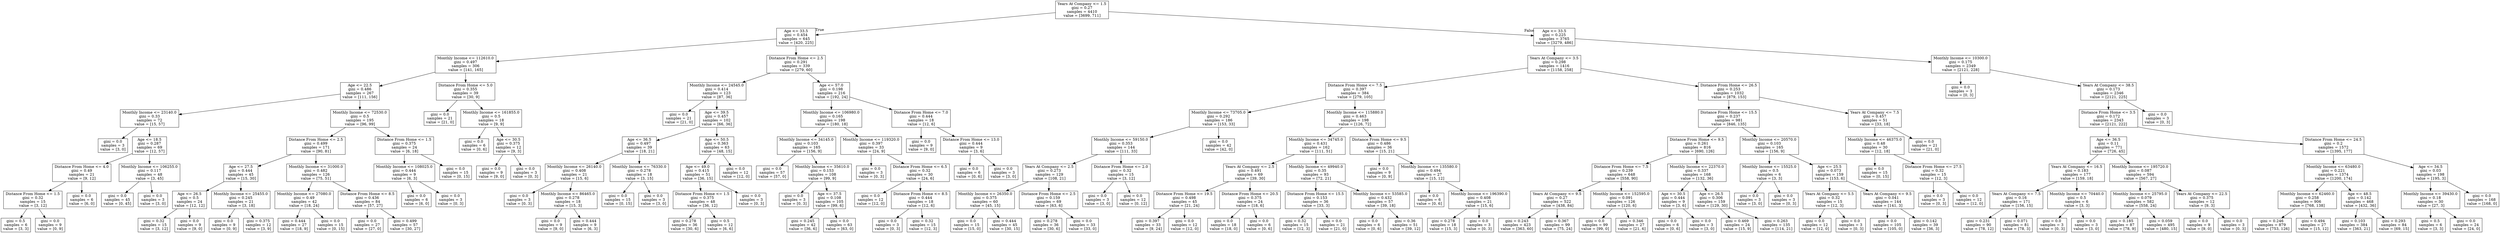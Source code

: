 digraph Tree {
node [shape=box] ;
0 [label="Years At Company <= 1.5\ngini = 0.27\nsamples = 4410\nvalue = [3699, 711]"] ;
1 [label="Age <= 33.5\ngini = 0.454\nsamples = 645\nvalue = [420, 225]"] ;
0 -> 1 [labeldistance=2.5, labelangle=45, headlabel="True"] ;
2 [label="Monthly Income <= 112610.0\ngini = 0.497\nsamples = 306\nvalue = [141, 165]"] ;
1 -> 2 ;
3 [label="Age <= 22.5\ngini = 0.486\nsamples = 267\nvalue = [111, 156]"] ;
2 -> 3 ;
4 [label="Monthly Income <= 23140.0\ngini = 0.33\nsamples = 72\nvalue = [15, 57]"] ;
3 -> 4 ;
5 [label="gini = 0.0\nsamples = 3\nvalue = [3, 0]"] ;
4 -> 5 ;
6 [label="Age <= 18.5\ngini = 0.287\nsamples = 69\nvalue = [12, 57]"] ;
4 -> 6 ;
7 [label="Distance From Home <= 4.0\ngini = 0.49\nsamples = 21\nvalue = [9, 12]"] ;
6 -> 7 ;
8 [label="Distance From Home <= 1.5\ngini = 0.32\nsamples = 15\nvalue = [3, 12]"] ;
7 -> 8 ;
9 [label="gini = 0.5\nsamples = 6\nvalue = [3, 3]"] ;
8 -> 9 ;
10 [label="gini = 0.0\nsamples = 9\nvalue = [0, 9]"] ;
8 -> 10 ;
11 [label="gini = 0.0\nsamples = 6\nvalue = [6, 0]"] ;
7 -> 11 ;
12 [label="Monthly Income <= 106255.0\ngini = 0.117\nsamples = 48\nvalue = [3, 45]"] ;
6 -> 12 ;
13 [label="gini = 0.0\nsamples = 45\nvalue = [0, 45]"] ;
12 -> 13 ;
14 [label="gini = 0.0\nsamples = 3\nvalue = [3, 0]"] ;
12 -> 14 ;
15 [label="Monthly Income <= 72530.0\ngini = 0.5\nsamples = 195\nvalue = [96, 99]"] ;
3 -> 15 ;
16 [label="Distance From Home <= 2.5\ngini = 0.499\nsamples = 171\nvalue = [90, 81]"] ;
15 -> 16 ;
17 [label="Age <= 27.5\ngini = 0.444\nsamples = 45\nvalue = [15, 30]"] ;
16 -> 17 ;
18 [label="Age <= 26.5\ngini = 0.5\nsamples = 24\nvalue = [12, 12]"] ;
17 -> 18 ;
19 [label="gini = 0.32\nsamples = 15\nvalue = [3, 12]"] ;
18 -> 19 ;
20 [label="gini = 0.0\nsamples = 9\nvalue = [9, 0]"] ;
18 -> 20 ;
21 [label="Monthly Income <= 25455.0\ngini = 0.245\nsamples = 21\nvalue = [3, 18]"] ;
17 -> 21 ;
22 [label="gini = 0.0\nsamples = 9\nvalue = [0, 9]"] ;
21 -> 22 ;
23 [label="gini = 0.375\nsamples = 12\nvalue = [3, 9]"] ;
21 -> 23 ;
24 [label="Monthly Income <= 31000.0\ngini = 0.482\nsamples = 126\nvalue = [75, 51]"] ;
16 -> 24 ;
25 [label="Monthly Income <= 27080.0\ngini = 0.49\nsamples = 42\nvalue = [18, 24]"] ;
24 -> 25 ;
26 [label="gini = 0.444\nsamples = 27\nvalue = [18, 9]"] ;
25 -> 26 ;
27 [label="gini = 0.0\nsamples = 15\nvalue = [0, 15]"] ;
25 -> 27 ;
28 [label="Distance From Home <= 8.5\ngini = 0.436\nsamples = 84\nvalue = [57, 27]"] ;
24 -> 28 ;
29 [label="gini = 0.0\nsamples = 27\nvalue = [27, 0]"] ;
28 -> 29 ;
30 [label="gini = 0.499\nsamples = 57\nvalue = [30, 27]"] ;
28 -> 30 ;
31 [label="Distance From Home <= 1.5\ngini = 0.375\nsamples = 24\nvalue = [6, 18]"] ;
15 -> 31 ;
32 [label="Monthly Income <= 108025.0\ngini = 0.444\nsamples = 9\nvalue = [6, 3]"] ;
31 -> 32 ;
33 [label="gini = 0.0\nsamples = 6\nvalue = [6, 0]"] ;
32 -> 33 ;
34 [label="gini = 0.0\nsamples = 3\nvalue = [0, 3]"] ;
32 -> 34 ;
35 [label="gini = 0.0\nsamples = 15\nvalue = [0, 15]"] ;
31 -> 35 ;
36 [label="Distance From Home <= 5.0\ngini = 0.355\nsamples = 39\nvalue = [30, 9]"] ;
2 -> 36 ;
37 [label="gini = 0.0\nsamples = 21\nvalue = [21, 0]"] ;
36 -> 37 ;
38 [label="Monthly Income <= 161855.0\ngini = 0.5\nsamples = 18\nvalue = [9, 9]"] ;
36 -> 38 ;
39 [label="gini = 0.0\nsamples = 6\nvalue = [0, 6]"] ;
38 -> 39 ;
40 [label="Age <= 30.5\ngini = 0.375\nsamples = 12\nvalue = [9, 3]"] ;
38 -> 40 ;
41 [label="gini = 0.0\nsamples = 9\nvalue = [9, 0]"] ;
40 -> 41 ;
42 [label="gini = 0.0\nsamples = 3\nvalue = [0, 3]"] ;
40 -> 42 ;
43 [label="Distance From Home <= 2.5\ngini = 0.291\nsamples = 339\nvalue = [279, 60]"] ;
1 -> 43 ;
44 [label="Monthly Income <= 24545.0\ngini = 0.414\nsamples = 123\nvalue = [87, 36]"] ;
43 -> 44 ;
45 [label="gini = 0.0\nsamples = 21\nvalue = [21, 0]"] ;
44 -> 45 ;
46 [label="Age <= 39.5\ngini = 0.457\nsamples = 102\nvalue = [66, 36]"] ;
44 -> 46 ;
47 [label="Age <= 36.5\ngini = 0.497\nsamples = 39\nvalue = [18, 21]"] ;
46 -> 47 ;
48 [label="Monthly Income <= 26140.0\ngini = 0.408\nsamples = 21\nvalue = [15, 6]"] ;
47 -> 48 ;
49 [label="gini = 0.0\nsamples = 3\nvalue = [0, 3]"] ;
48 -> 49 ;
50 [label="Monthly Income <= 86465.0\ngini = 0.278\nsamples = 18\nvalue = [15, 3]"] ;
48 -> 50 ;
51 [label="gini = 0.0\nsamples = 9\nvalue = [9, 0]"] ;
50 -> 51 ;
52 [label="gini = 0.444\nsamples = 9\nvalue = [6, 3]"] ;
50 -> 52 ;
53 [label="Monthly Income <= 76330.0\ngini = 0.278\nsamples = 18\nvalue = [3, 15]"] ;
47 -> 53 ;
54 [label="gini = 0.0\nsamples = 15\nvalue = [0, 15]"] ;
53 -> 54 ;
55 [label="gini = 0.0\nsamples = 3\nvalue = [3, 0]"] ;
53 -> 55 ;
56 [label="Age <= 50.5\ngini = 0.363\nsamples = 63\nvalue = [48, 15]"] ;
46 -> 56 ;
57 [label="Age <= 49.0\ngini = 0.415\nsamples = 51\nvalue = [36, 15]"] ;
56 -> 57 ;
58 [label="Distance From Home <= 1.5\ngini = 0.375\nsamples = 48\nvalue = [36, 12]"] ;
57 -> 58 ;
59 [label="gini = 0.278\nsamples = 36\nvalue = [30, 6]"] ;
58 -> 59 ;
60 [label="gini = 0.5\nsamples = 12\nvalue = [6, 6]"] ;
58 -> 60 ;
61 [label="gini = 0.0\nsamples = 3\nvalue = [0, 3]"] ;
57 -> 61 ;
62 [label="gini = 0.0\nsamples = 12\nvalue = [12, 0]"] ;
56 -> 62 ;
63 [label="Age <= 57.0\ngini = 0.198\nsamples = 216\nvalue = [192, 24]"] ;
43 -> 63 ;
64 [label="Monthly Income <= 106980.0\ngini = 0.165\nsamples = 198\nvalue = [180, 18]"] ;
63 -> 64 ;
65 [label="Monthly Income <= 34145.0\ngini = 0.103\nsamples = 165\nvalue = [156, 9]"] ;
64 -> 65 ;
66 [label="gini = 0.0\nsamples = 57\nvalue = [57, 0]"] ;
65 -> 66 ;
67 [label="Monthly Income <= 35610.0\ngini = 0.153\nsamples = 108\nvalue = [99, 9]"] ;
65 -> 67 ;
68 [label="gini = 0.0\nsamples = 3\nvalue = [0, 3]"] ;
67 -> 68 ;
69 [label="Age <= 37.5\ngini = 0.108\nsamples = 105\nvalue = [99, 6]"] ;
67 -> 69 ;
70 [label="gini = 0.245\nsamples = 42\nvalue = [36, 6]"] ;
69 -> 70 ;
71 [label="gini = 0.0\nsamples = 63\nvalue = [63, 0]"] ;
69 -> 71 ;
72 [label="Monthly Income <= 119320.0\ngini = 0.397\nsamples = 33\nvalue = [24, 9]"] ;
64 -> 72 ;
73 [label="gini = 0.0\nsamples = 3\nvalue = [0, 3]"] ;
72 -> 73 ;
74 [label="Distance From Home <= 6.5\ngini = 0.32\nsamples = 30\nvalue = [24, 6]"] ;
72 -> 74 ;
75 [label="gini = 0.0\nsamples = 12\nvalue = [12, 0]"] ;
74 -> 75 ;
76 [label="Distance From Home <= 8.5\ngini = 0.444\nsamples = 18\nvalue = [12, 6]"] ;
74 -> 76 ;
77 [label="gini = 0.0\nsamples = 3\nvalue = [0, 3]"] ;
76 -> 77 ;
78 [label="gini = 0.32\nsamples = 15\nvalue = [12, 3]"] ;
76 -> 78 ;
79 [label="Distance From Home <= 7.0\ngini = 0.444\nsamples = 18\nvalue = [12, 6]"] ;
63 -> 79 ;
80 [label="gini = 0.0\nsamples = 9\nvalue = [9, 0]"] ;
79 -> 80 ;
81 [label="Distance From Home <= 13.0\ngini = 0.444\nsamples = 9\nvalue = [3, 6]"] ;
79 -> 81 ;
82 [label="gini = 0.0\nsamples = 6\nvalue = [0, 6]"] ;
81 -> 82 ;
83 [label="gini = 0.0\nsamples = 3\nvalue = [3, 0]"] ;
81 -> 83 ;
84 [label="Age <= 33.5\ngini = 0.225\nsamples = 3765\nvalue = [3279, 486]"] ;
0 -> 84 [labeldistance=2.5, labelangle=-45, headlabel="False"] ;
85 [label="Years At Company <= 3.5\ngini = 0.298\nsamples = 1416\nvalue = [1158, 258]"] ;
84 -> 85 ;
86 [label="Distance From Home <= 7.5\ngini = 0.397\nsamples = 384\nvalue = [279, 105]"] ;
85 -> 86 ;
87 [label="Monthly Income <= 73705.0\ngini = 0.292\nsamples = 186\nvalue = [153, 33]"] ;
86 -> 87 ;
88 [label="Monthly Income <= 59150.0\ngini = 0.353\nsamples = 144\nvalue = [111, 33]"] ;
87 -> 88 ;
89 [label="Years At Company <= 2.5\ngini = 0.273\nsamples = 129\nvalue = [108, 21]"] ;
88 -> 89 ;
90 [label="Monthly Income <= 26350.0\ngini = 0.375\nsamples = 60\nvalue = [45, 15]"] ;
89 -> 90 ;
91 [label="gini = 0.0\nsamples = 15\nvalue = [15, 0]"] ;
90 -> 91 ;
92 [label="gini = 0.444\nsamples = 45\nvalue = [30, 15]"] ;
90 -> 92 ;
93 [label="Distance From Home <= 2.5\ngini = 0.159\nsamples = 69\nvalue = [63, 6]"] ;
89 -> 93 ;
94 [label="gini = 0.278\nsamples = 36\nvalue = [30, 6]"] ;
93 -> 94 ;
95 [label="gini = 0.0\nsamples = 33\nvalue = [33, 0]"] ;
93 -> 95 ;
96 [label="Distance From Home <= 2.0\ngini = 0.32\nsamples = 15\nvalue = [3, 12]"] ;
88 -> 96 ;
97 [label="gini = 0.0\nsamples = 3\nvalue = [3, 0]"] ;
96 -> 97 ;
98 [label="gini = 0.0\nsamples = 12\nvalue = [0, 12]"] ;
96 -> 98 ;
99 [label="gini = 0.0\nsamples = 42\nvalue = [42, 0]"] ;
87 -> 99 ;
100 [label="Monthly Income <= 115880.0\ngini = 0.463\nsamples = 198\nvalue = [126, 72]"] ;
86 -> 100 ;
101 [label="Monthly Income <= 34745.0\ngini = 0.431\nsamples = 162\nvalue = [111, 51]"] ;
100 -> 101 ;
102 [label="Years At Company <= 2.5\ngini = 0.491\nsamples = 69\nvalue = [39, 30]"] ;
101 -> 102 ;
103 [label="Distance From Home <= 19.5\ngini = 0.498\nsamples = 45\nvalue = [21, 24]"] ;
102 -> 103 ;
104 [label="gini = 0.397\nsamples = 33\nvalue = [9, 24]"] ;
103 -> 104 ;
105 [label="gini = 0.0\nsamples = 12\nvalue = [12, 0]"] ;
103 -> 105 ;
106 [label="Distance From Home <= 20.5\ngini = 0.375\nsamples = 24\nvalue = [18, 6]"] ;
102 -> 106 ;
107 [label="gini = 0.0\nsamples = 18\nvalue = [18, 0]"] ;
106 -> 107 ;
108 [label="gini = 0.0\nsamples = 6\nvalue = [0, 6]"] ;
106 -> 108 ;
109 [label="Monthly Income <= 49940.0\ngini = 0.35\nsamples = 93\nvalue = [72, 21]"] ;
101 -> 109 ;
110 [label="Distance From Home <= 15.5\ngini = 0.153\nsamples = 36\nvalue = [33, 3]"] ;
109 -> 110 ;
111 [label="gini = 0.32\nsamples = 15\nvalue = [12, 3]"] ;
110 -> 111 ;
112 [label="gini = 0.0\nsamples = 21\nvalue = [21, 0]"] ;
110 -> 112 ;
113 [label="Monthly Income <= 53585.0\ngini = 0.432\nsamples = 57\nvalue = [39, 18]"] ;
109 -> 113 ;
114 [label="gini = 0.0\nsamples = 6\nvalue = [0, 6]"] ;
113 -> 114 ;
115 [label="gini = 0.36\nsamples = 51\nvalue = [39, 12]"] ;
113 -> 115 ;
116 [label="Distance From Home <= 9.5\ngini = 0.486\nsamples = 36\nvalue = [15, 21]"] ;
100 -> 116 ;
117 [label="gini = 0.0\nsamples = 9\nvalue = [0, 9]"] ;
116 -> 117 ;
118 [label="Monthly Income <= 135580.0\ngini = 0.494\nsamples = 27\nvalue = [15, 12]"] ;
116 -> 118 ;
119 [label="gini = 0.0\nsamples = 6\nvalue = [0, 6]"] ;
118 -> 119 ;
120 [label="Monthly Income <= 196390.0\ngini = 0.408\nsamples = 21\nvalue = [15, 6]"] ;
118 -> 120 ;
121 [label="gini = 0.278\nsamples = 18\nvalue = [15, 3]"] ;
120 -> 121 ;
122 [label="gini = 0.0\nsamples = 3\nvalue = [0, 3]"] ;
120 -> 122 ;
123 [label="Distance From Home <= 26.5\ngini = 0.253\nsamples = 1032\nvalue = [879, 153]"] ;
85 -> 123 ;
124 [label="Distance From Home <= 15.5\ngini = 0.237\nsamples = 981\nvalue = [846, 135]"] ;
123 -> 124 ;
125 [label="Distance From Home <= 9.5\ngini = 0.261\nsamples = 816\nvalue = [690, 126]"] ;
124 -> 125 ;
126 [label="Distance From Home <= 7.5\ngini = 0.239\nsamples = 648\nvalue = [558, 90]"] ;
125 -> 126 ;
127 [label="Years At Company <= 9.5\ngini = 0.27\nsamples = 522\nvalue = [438, 84]"] ;
126 -> 127 ;
128 [label="gini = 0.243\nsamples = 423\nvalue = [363, 60]"] ;
127 -> 128 ;
129 [label="gini = 0.367\nsamples = 99\nvalue = [75, 24]"] ;
127 -> 129 ;
130 [label="Monthly Income <= 152595.0\ngini = 0.091\nsamples = 126\nvalue = [120, 6]"] ;
126 -> 130 ;
131 [label="gini = 0.0\nsamples = 99\nvalue = [99, 0]"] ;
130 -> 131 ;
132 [label="gini = 0.346\nsamples = 27\nvalue = [21, 6]"] ;
130 -> 132 ;
133 [label="Monthly Income <= 22370.0\ngini = 0.337\nsamples = 168\nvalue = [132, 36]"] ;
125 -> 133 ;
134 [label="Age <= 30.5\ngini = 0.444\nsamples = 9\nvalue = [3, 6]"] ;
133 -> 134 ;
135 [label="gini = 0.0\nsamples = 6\nvalue = [0, 6]"] ;
134 -> 135 ;
136 [label="gini = 0.0\nsamples = 3\nvalue = [3, 0]"] ;
134 -> 136 ;
137 [label="Age <= 26.5\ngini = 0.306\nsamples = 159\nvalue = [129, 30]"] ;
133 -> 137 ;
138 [label="gini = 0.469\nsamples = 24\nvalue = [15, 9]"] ;
137 -> 138 ;
139 [label="gini = 0.263\nsamples = 135\nvalue = [114, 21]"] ;
137 -> 139 ;
140 [label="Monthly Income <= 20570.0\ngini = 0.103\nsamples = 165\nvalue = [156, 9]"] ;
124 -> 140 ;
141 [label="Monthly Income <= 15525.0\ngini = 0.5\nsamples = 6\nvalue = [3, 3]"] ;
140 -> 141 ;
142 [label="gini = 0.0\nsamples = 3\nvalue = [3, 0]"] ;
141 -> 142 ;
143 [label="gini = 0.0\nsamples = 3\nvalue = [0, 3]"] ;
141 -> 143 ;
144 [label="Age <= 25.5\ngini = 0.073\nsamples = 159\nvalue = [153, 6]"] ;
140 -> 144 ;
145 [label="Years At Company <= 5.5\ngini = 0.32\nsamples = 15\nvalue = [12, 3]"] ;
144 -> 145 ;
146 [label="gini = 0.0\nsamples = 12\nvalue = [12, 0]"] ;
145 -> 146 ;
147 [label="gini = 0.0\nsamples = 3\nvalue = [0, 3]"] ;
145 -> 147 ;
148 [label="Years At Company <= 9.5\ngini = 0.041\nsamples = 144\nvalue = [141, 3]"] ;
144 -> 148 ;
149 [label="gini = 0.0\nsamples = 105\nvalue = [105, 0]"] ;
148 -> 149 ;
150 [label="gini = 0.142\nsamples = 39\nvalue = [36, 3]"] ;
148 -> 150 ;
151 [label="Years At Company <= 7.5\ngini = 0.457\nsamples = 51\nvalue = [33, 18]"] ;
123 -> 151 ;
152 [label="Monthly Income <= 46375.0\ngini = 0.48\nsamples = 30\nvalue = [12, 18]"] ;
151 -> 152 ;
153 [label="gini = 0.0\nsamples = 15\nvalue = [0, 15]"] ;
152 -> 153 ;
154 [label="Distance From Home <= 27.5\ngini = 0.32\nsamples = 15\nvalue = [12, 3]"] ;
152 -> 154 ;
155 [label="gini = 0.0\nsamples = 3\nvalue = [0, 3]"] ;
154 -> 155 ;
156 [label="gini = 0.0\nsamples = 12\nvalue = [12, 0]"] ;
154 -> 156 ;
157 [label="gini = 0.0\nsamples = 21\nvalue = [21, 0]"] ;
151 -> 157 ;
158 [label="Monthly Income <= 10300.0\ngini = 0.175\nsamples = 2349\nvalue = [2121, 228]"] ;
84 -> 158 ;
159 [label="gini = 0.0\nsamples = 3\nvalue = [0, 3]"] ;
158 -> 159 ;
160 [label="Years At Company <= 38.5\ngini = 0.173\nsamples = 2346\nvalue = [2121, 225]"] ;
158 -> 160 ;
161 [label="Distance From Home <= 3.5\ngini = 0.172\nsamples = 2343\nvalue = [2121, 222]"] ;
160 -> 161 ;
162 [label="Age <= 36.5\ngini = 0.11\nsamples = 771\nvalue = [726, 45]"] ;
161 -> 162 ;
163 [label="Years At Company <= 16.5\ngini = 0.183\nsamples = 177\nvalue = [159, 18]"] ;
162 -> 163 ;
164 [label="Years At Company <= 7.5\ngini = 0.16\nsamples = 171\nvalue = [156, 15]"] ;
163 -> 164 ;
165 [label="gini = 0.231\nsamples = 90\nvalue = [78, 12]"] ;
164 -> 165 ;
166 [label="gini = 0.071\nsamples = 81\nvalue = [78, 3]"] ;
164 -> 166 ;
167 [label="Monthly Income <= 70440.0\ngini = 0.5\nsamples = 6\nvalue = [3, 3]"] ;
163 -> 167 ;
168 [label="gini = 0.0\nsamples = 3\nvalue = [0, 3]"] ;
167 -> 168 ;
169 [label="gini = 0.0\nsamples = 3\nvalue = [3, 0]"] ;
167 -> 169 ;
170 [label="Monthly Income <= 195720.0\ngini = 0.087\nsamples = 594\nvalue = [567, 27]"] ;
162 -> 170 ;
171 [label="Monthly Income <= 25795.0\ngini = 0.079\nsamples = 582\nvalue = [558, 24]"] ;
170 -> 171 ;
172 [label="gini = 0.185\nsamples = 87\nvalue = [78, 9]"] ;
171 -> 172 ;
173 [label="gini = 0.059\nsamples = 495\nvalue = [480, 15]"] ;
171 -> 173 ;
174 [label="Years At Company <= 22.5\ngini = 0.375\nsamples = 12\nvalue = [9, 3]"] ;
170 -> 174 ;
175 [label="gini = 0.0\nsamples = 9\nvalue = [9, 0]"] ;
174 -> 175 ;
176 [label="gini = 0.0\nsamples = 3\nvalue = [0, 3]"] ;
174 -> 176 ;
177 [label="Distance From Home <= 24.5\ngini = 0.2\nsamples = 1572\nvalue = [1395, 177]"] ;
161 -> 177 ;
178 [label="Monthly Income <= 63480.0\ngini = 0.221\nsamples = 1374\nvalue = [1200, 174]"] ;
177 -> 178 ;
179 [label="Monthly Income <= 62460.0\ngini = 0.258\nsamples = 906\nvalue = [768, 138]"] ;
178 -> 179 ;
180 [label="gini = 0.246\nsamples = 879\nvalue = [753, 126]"] ;
179 -> 180 ;
181 [label="gini = 0.494\nsamples = 27\nvalue = [15, 12]"] ;
179 -> 181 ;
182 [label="Age <= 48.5\ngini = 0.142\nsamples = 468\nvalue = [432, 36]"] ;
178 -> 182 ;
183 [label="gini = 0.103\nsamples = 384\nvalue = [363, 21]"] ;
182 -> 183 ;
184 [label="gini = 0.293\nsamples = 84\nvalue = [69, 15]"] ;
182 -> 184 ;
185 [label="Age <= 34.5\ngini = 0.03\nsamples = 198\nvalue = [195, 3]"] ;
177 -> 185 ;
186 [label="Monthly Income <= 39430.0\ngini = 0.18\nsamples = 30\nvalue = [27, 3]"] ;
185 -> 186 ;
187 [label="gini = 0.5\nsamples = 6\nvalue = [3, 3]"] ;
186 -> 187 ;
188 [label="gini = 0.0\nsamples = 24\nvalue = [24, 0]"] ;
186 -> 188 ;
189 [label="gini = 0.0\nsamples = 168\nvalue = [168, 0]"] ;
185 -> 189 ;
190 [label="gini = 0.0\nsamples = 3\nvalue = [0, 3]"] ;
160 -> 190 ;
}